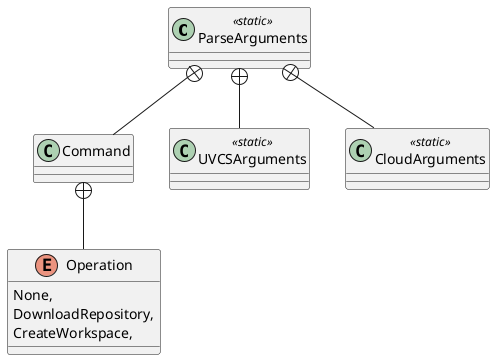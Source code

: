@startuml
class ParseArguments <<static>> {
}
class Command {
}
class UVCSArguments <<static>> {
}
class CloudArguments <<static>> {
}
enum Operation {
    None,
    DownloadRepository,
    CreateWorkspace,
}
ParseArguments +-- Command
ParseArguments +-- UVCSArguments
ParseArguments +-- CloudArguments
Command +-- Operation
@enduml

